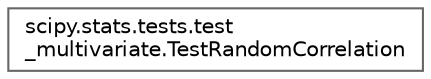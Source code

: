digraph "Graphical Class Hierarchy"
{
 // LATEX_PDF_SIZE
  bgcolor="transparent";
  edge [fontname=Helvetica,fontsize=10,labelfontname=Helvetica,labelfontsize=10];
  node [fontname=Helvetica,fontsize=10,shape=box,height=0.2,width=0.4];
  rankdir="LR";
  Node0 [id="Node000000",label="scipy.stats.tests.test\l_multivariate.TestRandomCorrelation",height=0.2,width=0.4,color="grey40", fillcolor="white", style="filled",URL="$d0/d5c/classscipy_1_1stats_1_1tests_1_1test__multivariate_1_1TestRandomCorrelation.html",tooltip=" "];
}
